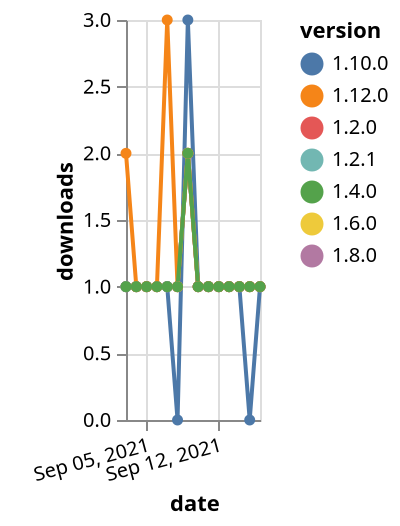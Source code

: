 {"$schema": "https://vega.github.io/schema/vega-lite/v5.json", "description": "A simple bar chart with embedded data.", "data": {"values": [{"date": "2021-09-03", "total": 184, "delta": 1, "version": "1.6.0"}, {"date": "2021-09-04", "total": 185, "delta": 1, "version": "1.6.0"}, {"date": "2021-09-05", "total": 186, "delta": 1, "version": "1.6.0"}, {"date": "2021-09-06", "total": 187, "delta": 1, "version": "1.6.0"}, {"date": "2021-09-07", "total": 188, "delta": 1, "version": "1.6.0"}, {"date": "2021-09-08", "total": 189, "delta": 1, "version": "1.6.0"}, {"date": "2021-09-09", "total": 191, "delta": 2, "version": "1.6.0"}, {"date": "2021-09-10", "total": 192, "delta": 1, "version": "1.6.0"}, {"date": "2021-09-11", "total": 193, "delta": 1, "version": "1.6.0"}, {"date": "2021-09-12", "total": 194, "delta": 1, "version": "1.6.0"}, {"date": "2021-09-13", "total": 195, "delta": 1, "version": "1.6.0"}, {"date": "2021-09-14", "total": 196, "delta": 1, "version": "1.6.0"}, {"date": "2021-09-15", "total": 197, "delta": 1, "version": "1.6.0"}, {"date": "2021-09-16", "total": 198, "delta": 1, "version": "1.6.0"}, {"date": "2021-09-03", "total": 154, "delta": 1, "version": "1.8.0"}, {"date": "2021-09-04", "total": 155, "delta": 1, "version": "1.8.0"}, {"date": "2021-09-05", "total": 156, "delta": 1, "version": "1.8.0"}, {"date": "2021-09-06", "total": 157, "delta": 1, "version": "1.8.0"}, {"date": "2021-09-07", "total": 158, "delta": 1, "version": "1.8.0"}, {"date": "2021-09-08", "total": 159, "delta": 1, "version": "1.8.0"}, {"date": "2021-09-09", "total": 161, "delta": 2, "version": "1.8.0"}, {"date": "2021-09-10", "total": 162, "delta": 1, "version": "1.8.0"}, {"date": "2021-09-11", "total": 163, "delta": 1, "version": "1.8.0"}, {"date": "2021-09-12", "total": 164, "delta": 1, "version": "1.8.0"}, {"date": "2021-09-13", "total": 165, "delta": 1, "version": "1.8.0"}, {"date": "2021-09-14", "total": 166, "delta": 1, "version": "1.8.0"}, {"date": "2021-09-15", "total": 167, "delta": 1, "version": "1.8.0"}, {"date": "2021-09-16", "total": 168, "delta": 1, "version": "1.8.0"}, {"date": "2021-09-03", "total": 176, "delta": 1, "version": "1.10.0"}, {"date": "2021-09-04", "total": 177, "delta": 1, "version": "1.10.0"}, {"date": "2021-09-05", "total": 178, "delta": 1, "version": "1.10.0"}, {"date": "2021-09-06", "total": 179, "delta": 1, "version": "1.10.0"}, {"date": "2021-09-07", "total": 180, "delta": 1, "version": "1.10.0"}, {"date": "2021-09-08", "total": 180, "delta": 0, "version": "1.10.0"}, {"date": "2021-09-09", "total": 183, "delta": 3, "version": "1.10.0"}, {"date": "2021-09-10", "total": 184, "delta": 1, "version": "1.10.0"}, {"date": "2021-09-11", "total": 185, "delta": 1, "version": "1.10.0"}, {"date": "2021-09-12", "total": 186, "delta": 1, "version": "1.10.0"}, {"date": "2021-09-13", "total": 187, "delta": 1, "version": "1.10.0"}, {"date": "2021-09-14", "total": 188, "delta": 1, "version": "1.10.0"}, {"date": "2021-09-15", "total": 188, "delta": 0, "version": "1.10.0"}, {"date": "2021-09-16", "total": 189, "delta": 1, "version": "1.10.0"}, {"date": "2021-09-03", "total": 232, "delta": 1, "version": "1.2.0"}, {"date": "2021-09-04", "total": 233, "delta": 1, "version": "1.2.0"}, {"date": "2021-09-05", "total": 234, "delta": 1, "version": "1.2.0"}, {"date": "2021-09-06", "total": 235, "delta": 1, "version": "1.2.0"}, {"date": "2021-09-07", "total": 236, "delta": 1, "version": "1.2.0"}, {"date": "2021-09-08", "total": 237, "delta": 1, "version": "1.2.0"}, {"date": "2021-09-09", "total": 239, "delta": 2, "version": "1.2.0"}, {"date": "2021-09-10", "total": 240, "delta": 1, "version": "1.2.0"}, {"date": "2021-09-11", "total": 241, "delta": 1, "version": "1.2.0"}, {"date": "2021-09-12", "total": 242, "delta": 1, "version": "1.2.0"}, {"date": "2021-09-13", "total": 243, "delta": 1, "version": "1.2.0"}, {"date": "2021-09-14", "total": 244, "delta": 1, "version": "1.2.0"}, {"date": "2021-09-15", "total": 245, "delta": 1, "version": "1.2.0"}, {"date": "2021-09-16", "total": 246, "delta": 1, "version": "1.2.0"}, {"date": "2021-09-03", "total": 231, "delta": 1, "version": "1.2.1"}, {"date": "2021-09-04", "total": 232, "delta": 1, "version": "1.2.1"}, {"date": "2021-09-05", "total": 233, "delta": 1, "version": "1.2.1"}, {"date": "2021-09-06", "total": 234, "delta": 1, "version": "1.2.1"}, {"date": "2021-09-07", "total": 235, "delta": 1, "version": "1.2.1"}, {"date": "2021-09-08", "total": 236, "delta": 1, "version": "1.2.1"}, {"date": "2021-09-09", "total": 238, "delta": 2, "version": "1.2.1"}, {"date": "2021-09-10", "total": 239, "delta": 1, "version": "1.2.1"}, {"date": "2021-09-11", "total": 240, "delta": 1, "version": "1.2.1"}, {"date": "2021-09-12", "total": 241, "delta": 1, "version": "1.2.1"}, {"date": "2021-09-13", "total": 242, "delta": 1, "version": "1.2.1"}, {"date": "2021-09-14", "total": 243, "delta": 1, "version": "1.2.1"}, {"date": "2021-09-15", "total": 244, "delta": 1, "version": "1.2.1"}, {"date": "2021-09-16", "total": 245, "delta": 1, "version": "1.2.1"}, {"date": "2021-09-03", "total": 118, "delta": 2, "version": "1.12.0"}, {"date": "2021-09-04", "total": 119, "delta": 1, "version": "1.12.0"}, {"date": "2021-09-05", "total": 120, "delta": 1, "version": "1.12.0"}, {"date": "2021-09-06", "total": 121, "delta": 1, "version": "1.12.0"}, {"date": "2021-09-07", "total": 124, "delta": 3, "version": "1.12.0"}, {"date": "2021-09-08", "total": 125, "delta": 1, "version": "1.12.0"}, {"date": "2021-09-09", "total": 127, "delta": 2, "version": "1.12.0"}, {"date": "2021-09-10", "total": 128, "delta": 1, "version": "1.12.0"}, {"date": "2021-09-11", "total": 129, "delta": 1, "version": "1.12.0"}, {"date": "2021-09-12", "total": 130, "delta": 1, "version": "1.12.0"}, {"date": "2021-09-13", "total": 131, "delta": 1, "version": "1.12.0"}, {"date": "2021-09-14", "total": 132, "delta": 1, "version": "1.12.0"}, {"date": "2021-09-15", "total": 133, "delta": 1, "version": "1.12.0"}, {"date": "2021-09-16", "total": 134, "delta": 1, "version": "1.12.0"}, {"date": "2021-09-03", "total": 186, "delta": 1, "version": "1.4.0"}, {"date": "2021-09-04", "total": 187, "delta": 1, "version": "1.4.0"}, {"date": "2021-09-05", "total": 188, "delta": 1, "version": "1.4.0"}, {"date": "2021-09-06", "total": 189, "delta": 1, "version": "1.4.0"}, {"date": "2021-09-07", "total": 190, "delta": 1, "version": "1.4.0"}, {"date": "2021-09-08", "total": 191, "delta": 1, "version": "1.4.0"}, {"date": "2021-09-09", "total": 193, "delta": 2, "version": "1.4.0"}, {"date": "2021-09-10", "total": 194, "delta": 1, "version": "1.4.0"}, {"date": "2021-09-11", "total": 195, "delta": 1, "version": "1.4.0"}, {"date": "2021-09-12", "total": 196, "delta": 1, "version": "1.4.0"}, {"date": "2021-09-13", "total": 197, "delta": 1, "version": "1.4.0"}, {"date": "2021-09-14", "total": 198, "delta": 1, "version": "1.4.0"}, {"date": "2021-09-15", "total": 199, "delta": 1, "version": "1.4.0"}, {"date": "2021-09-16", "total": 200, "delta": 1, "version": "1.4.0"}]}, "width": "container", "mark": {"type": "line", "point": {"filled": true}}, "encoding": {"x": {"field": "date", "type": "temporal", "timeUnit": "yearmonthdate", "title": "date", "axis": {"labelAngle": -15}}, "y": {"field": "delta", "type": "quantitative", "title": "downloads"}, "color": {"field": "version", "type": "nominal"}, "tooltip": {"field": "delta"}}}